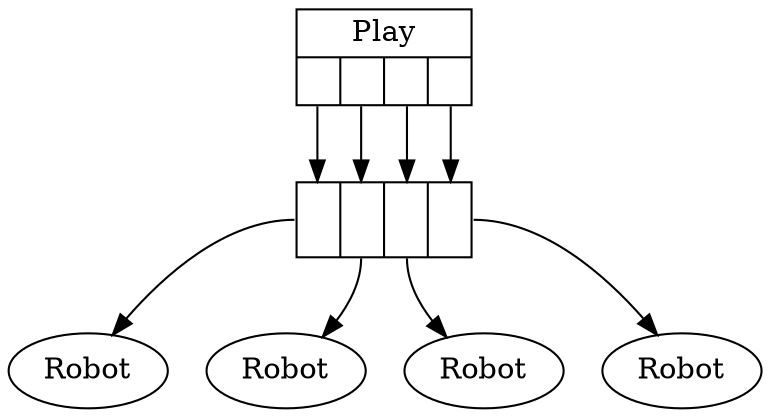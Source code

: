 digraph G
{
    node [shape = record];
    Play [label = "{Play|{<r1>|<r2>|<r3>|<r4>}}"];
    Sub1 [label = "<r1>|<r2>|<r3>|<r4>"];

    node [shape = ellipse];
    Robot1 [label = "Robot"];
    Robot2 [label = "Robot"];
    Robot3 [label = "Robot"];
    Robot4 [label = "Robot"];

    Play:r1 -> Sub1:r1;
    Play:r2 -> Sub1:r2;
    Play:r3 -> Sub1:r3;
    Play:r4 -> Sub1:r4;

    Sub1:r1 -> Robot1;
    Sub1:r2 -> Robot2;
    Sub1:r3 -> Robot3;
    Sub1:r4 -> Robot4;
}
